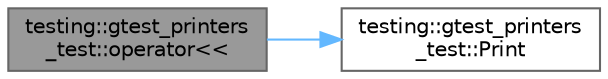 digraph "testing::gtest_printers_test::operator&lt;&lt;"
{
 // LATEX_PDF_SIZE
  bgcolor="transparent";
  edge [fontname=Helvetica,fontsize=10,labelfontname=Helvetica,labelfontsize=10];
  node [fontname=Helvetica,fontsize=10,shape=box,height=0.2,width=0.4];
  rankdir="LR";
  Node1 [id="Node000001",label="testing::gtest_printers\l_test::operator\<\<",height=0.2,width=0.4,color="gray40", fillcolor="grey60", style="filled", fontcolor="black",tooltip=" "];
  Node1 -> Node2 [id="edge1_Node000001_Node000002",color="steelblue1",style="solid",tooltip=" "];
  Node2 [id="Node000002",label="testing::gtest_printers\l_test::Print",height=0.2,width=0.4,color="grey40", fillcolor="white", style="filled",URL="$namespacetesting_1_1gtest__printers__test.html#ab1fefdb330a473343afa3cc6d46a65f6",tooltip=" "];
}
